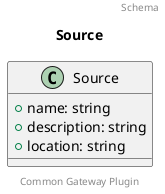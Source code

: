 @startuml
title: Source
footer: Common Gateway Plugin
header: Schema

class Source {
  + name: string
  + description: string
  + location: string
}
@enduml
